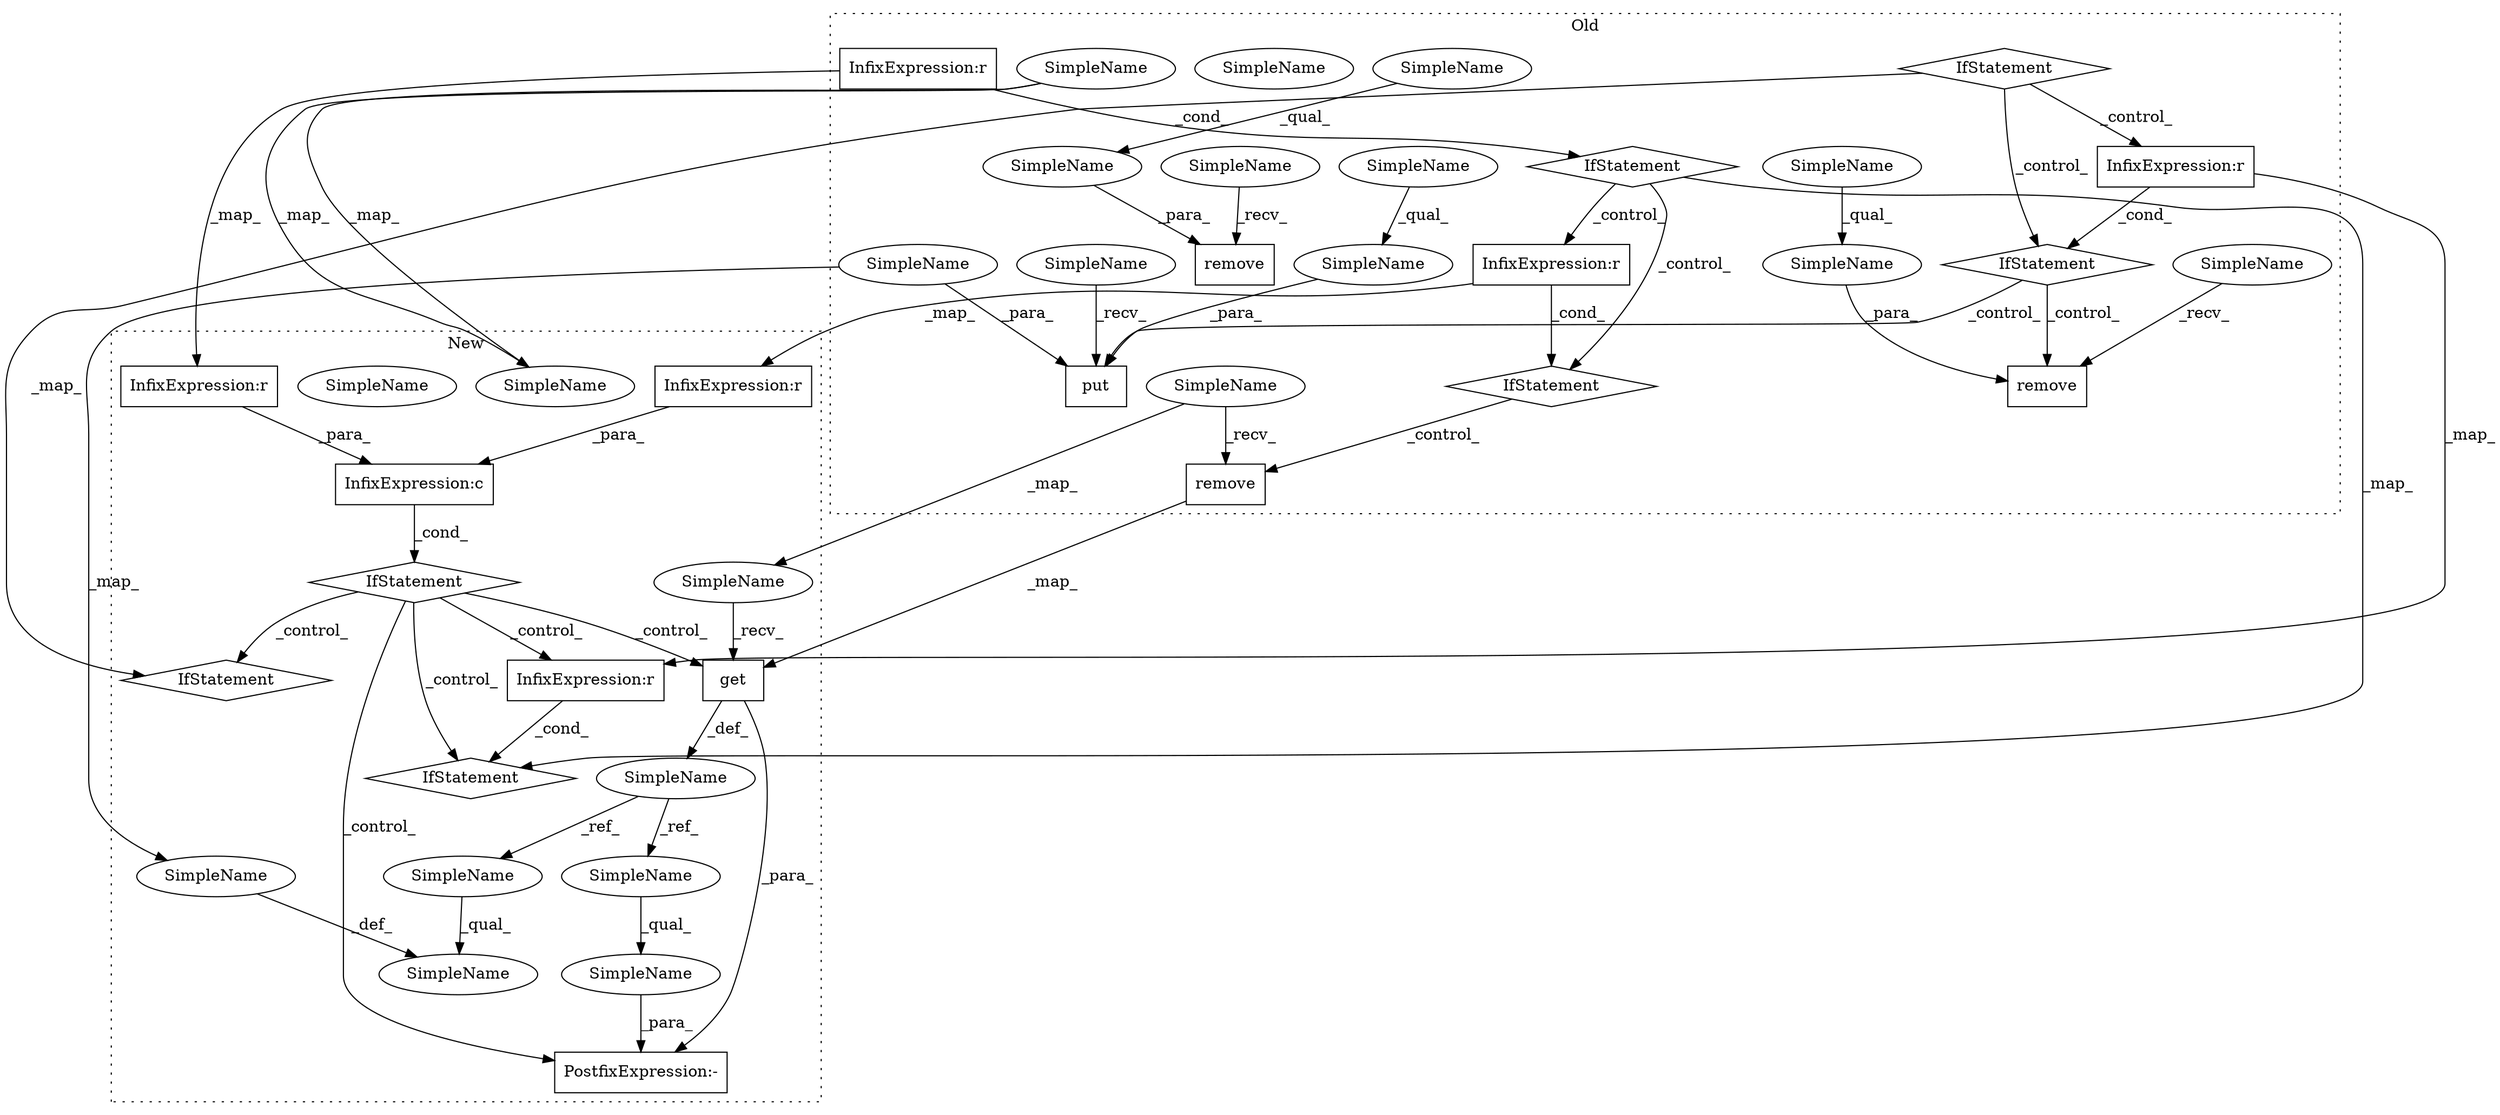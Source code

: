 digraph G {
subgraph cluster0 {
1 [label="remove" a="32" s="9517,9532" l="7,1" shape="box"];
3 [label="IfStatement" a="25" s="9274,9306" l="4,2" shape="diamond"];
5 [label="InfixExpression:r" a="27" s="9298" l="4" shape="box"];
8 [label="InfixExpression:r" a="27" s="9400" l="4" shape="box"];
10 [label="SimpleName" a="42" s="9504" l="12" shape="ellipse"];
15 [label="SimpleName" a="42" s="9772" l="20" shape="ellipse"];
17 [label="IfStatement" a="25" s="9380,9408" l="4,2" shape="diamond"];
18 [label="SimpleName" a="42" s="9834" l="8" shape="ellipse"];
19 [label="remove" a="32" s="9827,9842" l="7,1" shape="box"];
20 [label="IfStatement" a="25" s="9682,9714" l="4,2" shape="diamond"];
21 [label="IfStatement" a="25" s="9576,9604" l="4,2" shape="diamond"];
23 [label="SimpleName" a="42" s="9902" l="8" shape="ellipse"];
24 [label="remove" a="32" s="9895,9910" l="7,1" shape="box"];
25 [label="InfixExpression:r" a="27" s="9706" l="4" shape="box"];
27 [label="SimpleName" a="42" s="9466" l="16" shape="ellipse"];
30 [label="SimpleName" a="42" s="9466" l="16" shape="ellipse"];
33 [label="SimpleName" a="42" s="9814" l="12" shape="ellipse"];
34 [label="SimpleName" a="42" s="9886" l="8" shape="ellipse"];
35 [label="SimpleName" a="42" s="9762" l="8" shape="ellipse"];
36 [label="put" a="32" s="9758,9792" l="4,1" shape="box"];
37 [label="SimpleName" a="42" s="9745" l="12" shape="ellipse"];
38 [label="SimpleName" a="42" s="9902" l="4" shape="ellipse"];
39 [label="SimpleName" a="42" s="9834" l="4" shape="ellipse"];
40 [label="SimpleName" a="42" s="9762" l="4" shape="ellipse"];
label = "Old";
style="dotted";
}
subgraph cluster1 {
2 [label="get" a="32" s="9590,9602" l="4,1" shape="box"];
4 [label="IfStatement" a="25" s="9635,9667" l="4,2" shape="diamond"];
6 [label="InfixExpression:r" a="27" s="9457" l="4" shape="box"];
7 [label="InfixExpression:c" a="27" s="9465" l="4" shape="box"];
9 [label="InfixExpression:r" a="27" s="9485" l="4" shape="box"];
11 [label="SimpleName" a="42" s="9577" l="12" shape="ellipse"];
12 [label="SimpleName" a="42" s="9567" l="7" shape="ellipse"];
13 [label="SimpleName" a="42" s="9849" l="12" shape="ellipse"];
14 [label="SimpleName" a="42" s="9864" l="20" shape="ellipse"];
16 [label="IfStatement" a="25" s="9433,9493" l="4,2" shape="diamond"];
22 [label="IfStatement" a="25" s="9809,9837" l="4,2" shape="diamond"];
26 [label="InfixExpression:r" a="27" s="9659" l="4" shape="box"];
28 [label="SimpleName" a="42" s="9694" l="16" shape="ellipse"];
29 [label="SimpleName" a="42" s="9694" l="16" shape="ellipse"];
31 [label="SimpleName" a="42" s="9611" l="13" shape="ellipse"];
32 [label="PostfixExpression:-" a="37" s="9624" l="2" shape="box"];
41 [label="SimpleName" a="42" s="9849" l="7" shape="ellipse"];
42 [label="SimpleName" a="42" s="9611" l="7" shape="ellipse"];
label = "New";
style="dotted";
}
1 -> 2 [label="_map_"];
2 -> 32 [label="_para_"];
2 -> 12 [label="_def_"];
3 -> 4 [label="_map_"];
3 -> 8 [label="_control_"];
3 -> 17 [label="_control_"];
5 -> 6 [label="_map_"];
5 -> 3 [label="_cond_"];
6 -> 7 [label="_para_"];
7 -> 16 [label="_cond_"];
8 -> 9 [label="_map_"];
8 -> 17 [label="_cond_"];
9 -> 7 [label="_para_"];
10 -> 11 [label="_map_"];
10 -> 1 [label="_recv_"];
11 -> 2 [label="_recv_"];
12 -> 41 [label="_ref_"];
12 -> 42 [label="_ref_"];
14 -> 13 [label="_def_"];
15 -> 14 [label="_map_"];
15 -> 36 [label="_para_"];
16 -> 26 [label="_control_"];
16 -> 32 [label="_control_"];
16 -> 22 [label="_control_"];
16 -> 2 [label="_control_"];
16 -> 4 [label="_control_"];
17 -> 1 [label="_control_"];
18 -> 19 [label="_para_"];
20 -> 19 [label="_control_"];
20 -> 36 [label="_control_"];
21 -> 20 [label="_control_"];
21 -> 25 [label="_control_"];
21 -> 22 [label="_map_"];
23 -> 24 [label="_para_"];
25 -> 20 [label="_cond_"];
25 -> 26 [label="_map_"];
26 -> 4 [label="_cond_"];
30 -> 29 [label="_map_"];
30 -> 29 [label="_map_"];
31 -> 32 [label="_para_"];
33 -> 19 [label="_recv_"];
34 -> 24 [label="_recv_"];
35 -> 36 [label="_para_"];
37 -> 36 [label="_recv_"];
38 -> 23 [label="_qual_"];
39 -> 18 [label="_qual_"];
40 -> 35 [label="_qual_"];
41 -> 13 [label="_qual_"];
42 -> 31 [label="_qual_"];
}